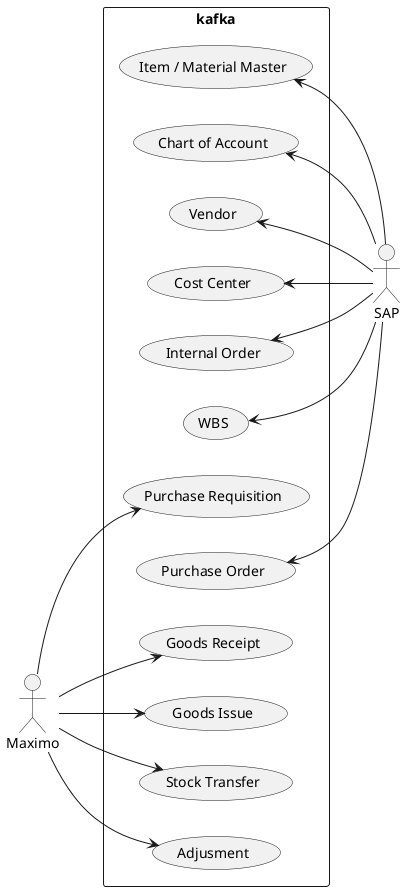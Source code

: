 @startuml
left to right direction
skinparam PackageStyle rectangle
actor Maximo
actor SAP
rectangle kafka{
    (Item / Material Master) <-- SAP
    (Chart of Account) <-- SAP
    (Vendor) <-- SAP
    (Cost Center) <-- SAP
    (Internal Order) <-- SAP
    (WBS) <-- SAP
    Maximo --> (Purchase Requisition)
    (Purchase Order) <-- SAP
    Maximo --> (Goods Receipt)
    Maximo --> (Goods Issue)
    Maximo --> (Stock Transfer)
    Maximo --> (Adjusment)
} 

@enduml